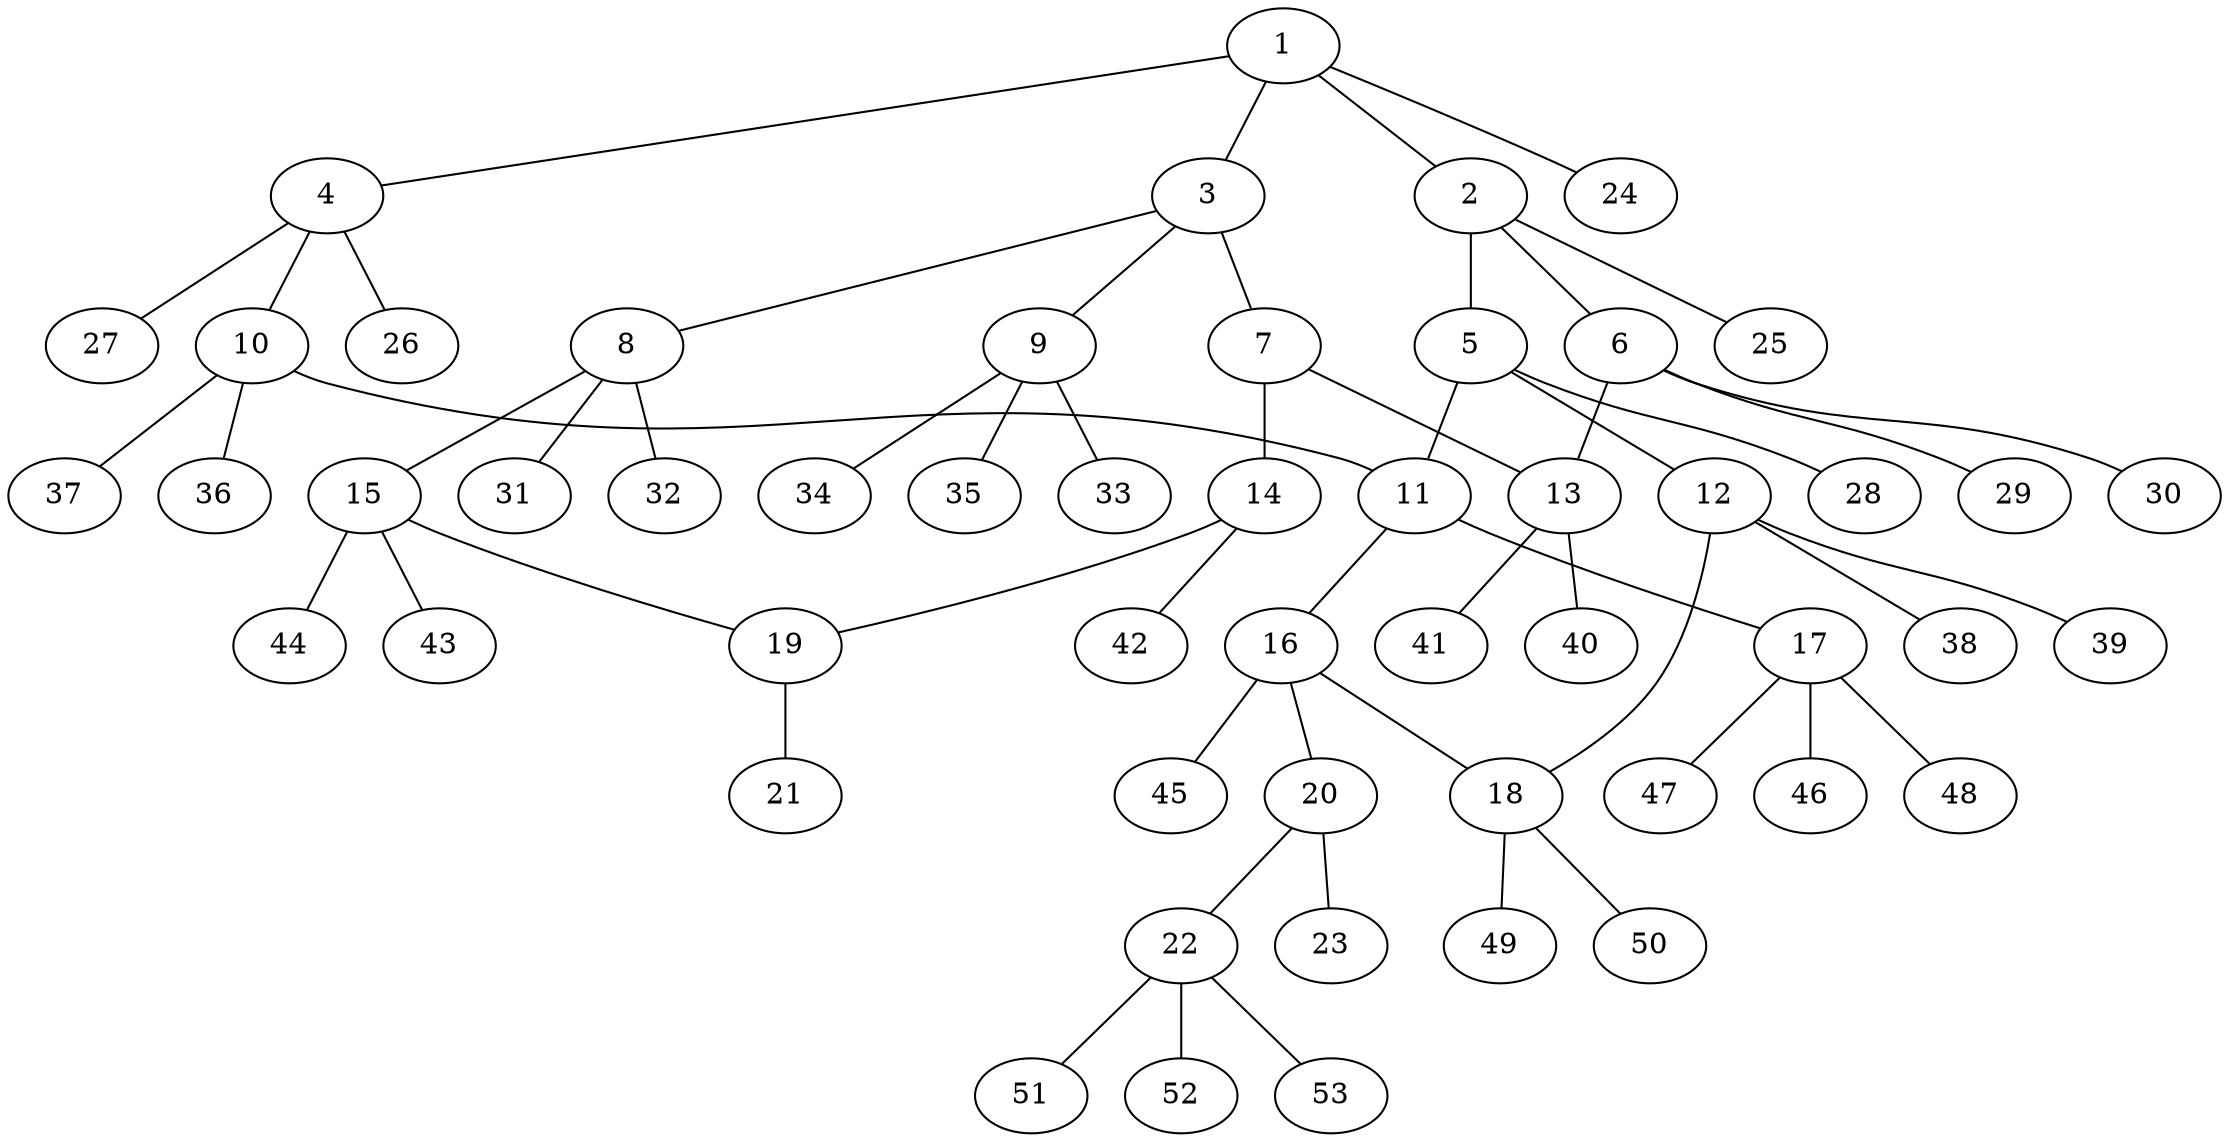 graph molecule_4117 {
	1	 [chem=C];
	2	 [chem=C];
	1 -- 2	 [valence=1];
	3	 [chem=C];
	1 -- 3	 [valence=1];
	4	 [chem=C];
	1 -- 4	 [valence=1];
	24	 [chem=H];
	1 -- 24	 [valence=1];
	5	 [chem=C];
	2 -- 5	 [valence=1];
	6	 [chem=C];
	2 -- 6	 [valence=1];
	25	 [chem=H];
	2 -- 25	 [valence=1];
	7	 [chem=C];
	3 -- 7	 [valence=1];
	8	 [chem=C];
	3 -- 8	 [valence=1];
	9	 [chem=C];
	3 -- 9	 [valence=1];
	10	 [chem=C];
	4 -- 10	 [valence=1];
	26	 [chem=H];
	4 -- 26	 [valence=1];
	27	 [chem=H];
	4 -- 27	 [valence=1];
	11	 [chem=C];
	5 -- 11	 [valence=1];
	12	 [chem=C];
	5 -- 12	 [valence=1];
	28	 [chem=H];
	5 -- 28	 [valence=1];
	13	 [chem=C];
	6 -- 13	 [valence=1];
	29	 [chem=H];
	6 -- 29	 [valence=1];
	30	 [chem=H];
	6 -- 30	 [valence=1];
	7 -- 13	 [valence=1];
	14	 [chem=C];
	7 -- 14	 [valence=2];
	15	 [chem=C];
	8 -- 15	 [valence=1];
	31	 [chem=H];
	8 -- 31	 [valence=1];
	32	 [chem=H];
	8 -- 32	 [valence=1];
	33	 [chem=H];
	9 -- 33	 [valence=1];
	34	 [chem=H];
	9 -- 34	 [valence=1];
	35	 [chem=H];
	9 -- 35	 [valence=1];
	10 -- 11	 [valence=1];
	36	 [chem=H];
	10 -- 36	 [valence=1];
	37	 [chem=H];
	10 -- 37	 [valence=1];
	16	 [chem=C];
	11 -- 16	 [valence=1];
	17	 [chem=C];
	11 -- 17	 [valence=1];
	18	 [chem=C];
	12 -- 18	 [valence=1];
	38	 [chem=H];
	12 -- 38	 [valence=1];
	39	 [chem=H];
	12 -- 39	 [valence=1];
	40	 [chem=H];
	13 -- 40	 [valence=1];
	41	 [chem=H];
	13 -- 41	 [valence=1];
	19	 [chem=C];
	14 -- 19	 [valence=1];
	42	 [chem=H];
	14 -- 42	 [valence=1];
	15 -- 19	 [valence=1];
	43	 [chem=H];
	15 -- 43	 [valence=1];
	44	 [chem=H];
	15 -- 44	 [valence=1];
	16 -- 18	 [valence=1];
	20	 [chem=C];
	16 -- 20	 [valence=1];
	45	 [chem=H];
	16 -- 45	 [valence=1];
	46	 [chem=H];
	17 -- 46	 [valence=1];
	47	 [chem=H];
	17 -- 47	 [valence=1];
	48	 [chem=H];
	17 -- 48	 [valence=1];
	49	 [chem=H];
	18 -- 49	 [valence=1];
	50	 [chem=H];
	18 -- 50	 [valence=1];
	21	 [chem=O];
	19 -- 21	 [valence=2];
	22	 [chem=C];
	20 -- 22	 [valence=1];
	23	 [chem=O];
	20 -- 23	 [valence=2];
	51	 [chem=H];
	22 -- 51	 [valence=1];
	52	 [chem=H];
	22 -- 52	 [valence=1];
	53	 [chem=H];
	22 -- 53	 [valence=1];
}
